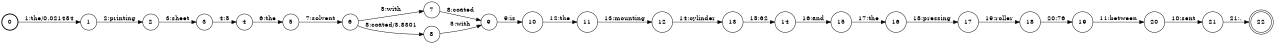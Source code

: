 digraph FST {
rankdir = LR;
size = "8.5,11";
label = "";
center = 1;
orientation = Portrait;
ranksep = "0.4";
nodesep = "0.25";
0 [label = "0", shape = circle, style = bold, fontsize = 14]
	0 -> 1 [label = "1:the/0.021484", fontsize = 14];
1 [label = "1", shape = circle, style = solid, fontsize = 14]
	1 -> 2 [label = "2:printing", fontsize = 14];
2 [label = "2", shape = circle, style = solid, fontsize = 14]
	2 -> 3 [label = "3:sheet", fontsize = 14];
3 [label = "3", shape = circle, style = solid, fontsize = 14]
	3 -> 4 [label = "4:5", fontsize = 14];
4 [label = "4", shape = circle, style = solid, fontsize = 14]
	4 -> 5 [label = "6:the", fontsize = 14];
5 [label = "5", shape = circle, style = solid, fontsize = 14]
	5 -> 6 [label = "7:solvent", fontsize = 14];
6 [label = "6", shape = circle, style = solid, fontsize = 14]
	6 -> 7 [label = "5:with", fontsize = 14];
	6 -> 8 [label = "8:coated/3.8301", fontsize = 14];
7 [label = "7", shape = circle, style = solid, fontsize = 14]
	7 -> 9 [label = "8:coated", fontsize = 14];
8 [label = "8", shape = circle, style = solid, fontsize = 14]
	8 -> 9 [label = "5:with", fontsize = 14];
9 [label = "9", shape = circle, style = solid, fontsize = 14]
	9 -> 10 [label = "9:is", fontsize = 14];
10 [label = "10", shape = circle, style = solid, fontsize = 14]
	10 -> 11 [label = "12:the", fontsize = 14];
11 [label = "11", shape = circle, style = solid, fontsize = 14]
	11 -> 12 [label = "13:mounting", fontsize = 14];
12 [label = "12", shape = circle, style = solid, fontsize = 14]
	12 -> 13 [label = "14:cylinder", fontsize = 14];
13 [label = "13", shape = circle, style = solid, fontsize = 14]
	13 -> 14 [label = "15:62", fontsize = 14];
14 [label = "14", shape = circle, style = solid, fontsize = 14]
	14 -> 15 [label = "16:and", fontsize = 14];
15 [label = "15", shape = circle, style = solid, fontsize = 14]
	15 -> 16 [label = "17:the", fontsize = 14];
16 [label = "16", shape = circle, style = solid, fontsize = 14]
	16 -> 17 [label = "18:pressing", fontsize = 14];
17 [label = "17", shape = circle, style = solid, fontsize = 14]
	17 -> 18 [label = "19:roller", fontsize = 14];
18 [label = "18", shape = circle, style = solid, fontsize = 14]
	18 -> 19 [label = "20:76", fontsize = 14];
19 [label = "19", shape = circle, style = solid, fontsize = 14]
	19 -> 20 [label = "11:between", fontsize = 14];
20 [label = "20", shape = circle, style = solid, fontsize = 14]
	20 -> 21 [label = "10:sent", fontsize = 14];
21 [label = "21", shape = circle, style = solid, fontsize = 14]
	21 -> 22 [label = "21:.", fontsize = 14];
22 [label = "22", shape = doublecircle, style = solid, fontsize = 14]
}
